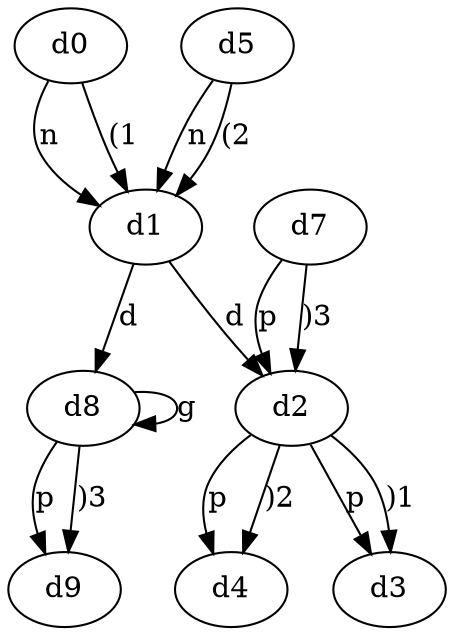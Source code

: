 digraph G {
size="12,12";
"d0" -> "d1" [label="n"];
"d0" -> "d1" [label="(1"];
"d1" -> "d2" [label="d"];
"d1" -> "d8" [label="d"];
"d2" -> "d3" [label="p"];
"d2" -> "d3" [label=")1"];
"d2" -> "d4" [label="p"];
"d2" -> "d4" [label=")2"];
"d5" -> "d1" [label="n"];
"d5" -> "d1" [label="(2"];
"d7" -> "d2" [label="p"];
"d7" -> "d2" [label=")3"];
"d8" -> "d8" [label="g"];
"d8" -> "d9" [label="p"];
"d8" -> "d9" [label=")3"];
}
